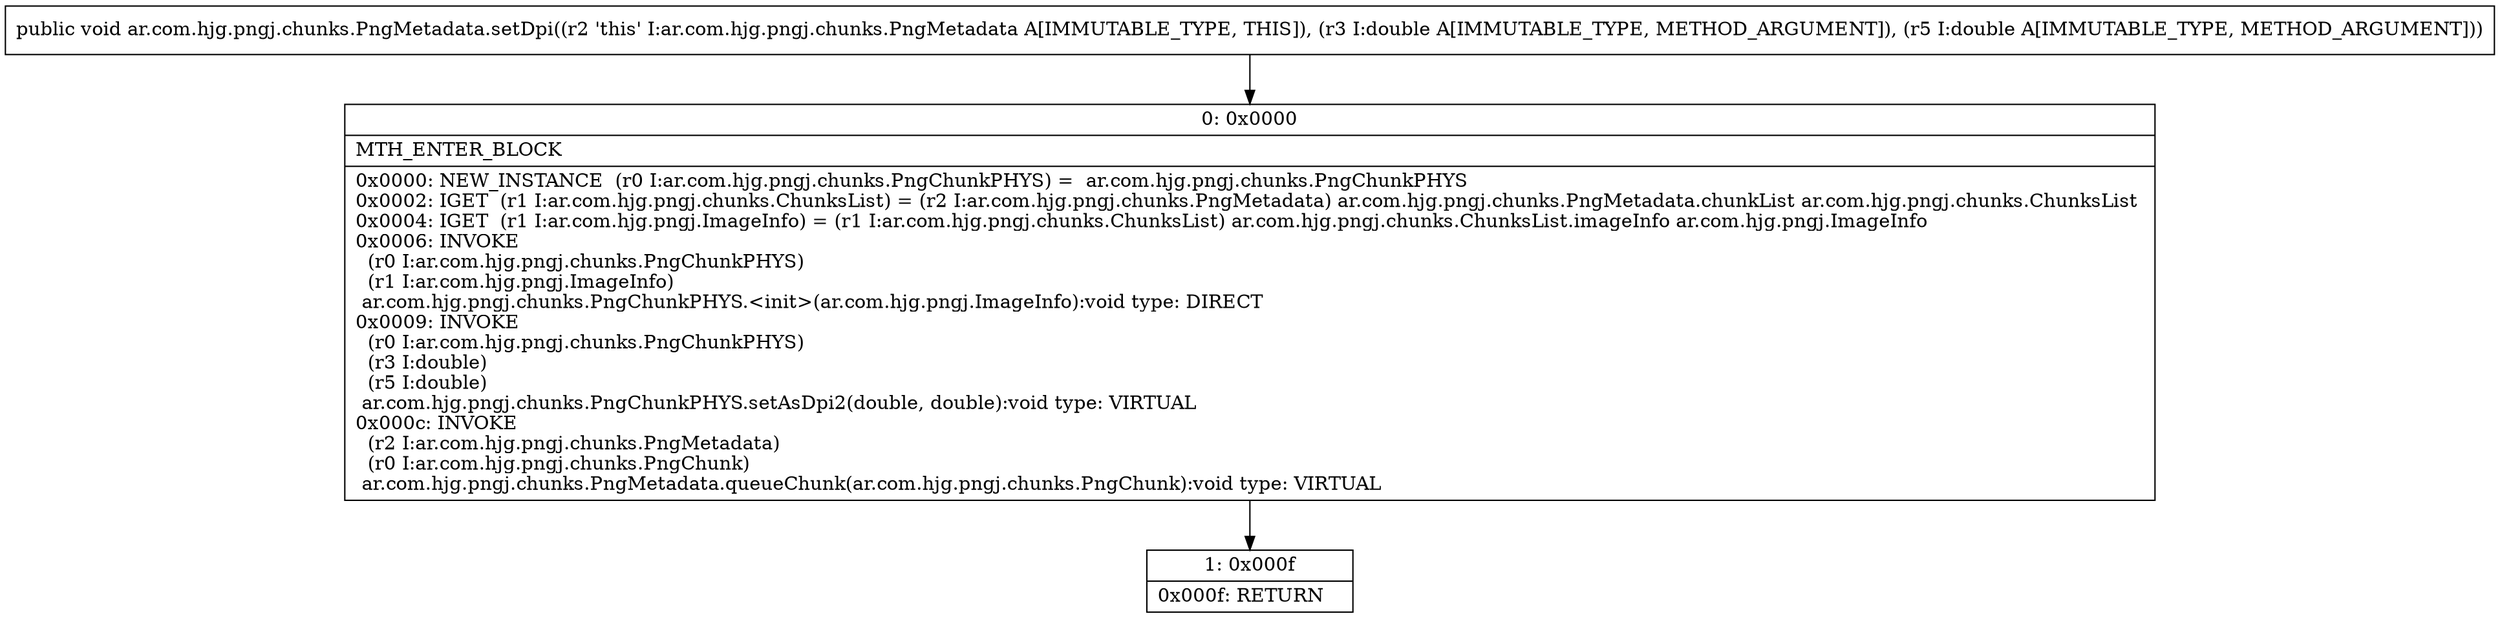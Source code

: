 digraph "CFG forar.com.hjg.pngj.chunks.PngMetadata.setDpi(DD)V" {
Node_0 [shape=record,label="{0\:\ 0x0000|MTH_ENTER_BLOCK\l|0x0000: NEW_INSTANCE  (r0 I:ar.com.hjg.pngj.chunks.PngChunkPHYS) =  ar.com.hjg.pngj.chunks.PngChunkPHYS \l0x0002: IGET  (r1 I:ar.com.hjg.pngj.chunks.ChunksList) = (r2 I:ar.com.hjg.pngj.chunks.PngMetadata) ar.com.hjg.pngj.chunks.PngMetadata.chunkList ar.com.hjg.pngj.chunks.ChunksList \l0x0004: IGET  (r1 I:ar.com.hjg.pngj.ImageInfo) = (r1 I:ar.com.hjg.pngj.chunks.ChunksList) ar.com.hjg.pngj.chunks.ChunksList.imageInfo ar.com.hjg.pngj.ImageInfo \l0x0006: INVOKE  \l  (r0 I:ar.com.hjg.pngj.chunks.PngChunkPHYS)\l  (r1 I:ar.com.hjg.pngj.ImageInfo)\l ar.com.hjg.pngj.chunks.PngChunkPHYS.\<init\>(ar.com.hjg.pngj.ImageInfo):void type: DIRECT \l0x0009: INVOKE  \l  (r0 I:ar.com.hjg.pngj.chunks.PngChunkPHYS)\l  (r3 I:double)\l  (r5 I:double)\l ar.com.hjg.pngj.chunks.PngChunkPHYS.setAsDpi2(double, double):void type: VIRTUAL \l0x000c: INVOKE  \l  (r2 I:ar.com.hjg.pngj.chunks.PngMetadata)\l  (r0 I:ar.com.hjg.pngj.chunks.PngChunk)\l ar.com.hjg.pngj.chunks.PngMetadata.queueChunk(ar.com.hjg.pngj.chunks.PngChunk):void type: VIRTUAL \l}"];
Node_1 [shape=record,label="{1\:\ 0x000f|0x000f: RETURN   \l}"];
MethodNode[shape=record,label="{public void ar.com.hjg.pngj.chunks.PngMetadata.setDpi((r2 'this' I:ar.com.hjg.pngj.chunks.PngMetadata A[IMMUTABLE_TYPE, THIS]), (r3 I:double A[IMMUTABLE_TYPE, METHOD_ARGUMENT]), (r5 I:double A[IMMUTABLE_TYPE, METHOD_ARGUMENT])) }"];
MethodNode -> Node_0;
Node_0 -> Node_1;
}

